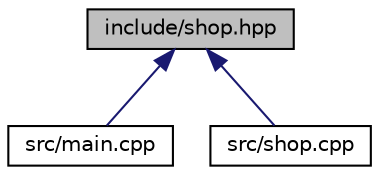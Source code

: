 digraph "include/shop.hpp"
{
 // LATEX_PDF_SIZE
  edge [fontname="Helvetica",fontsize="10",labelfontname="Helvetica",labelfontsize="10"];
  node [fontname="Helvetica",fontsize="10",shape=record];
  Node1 [label="include/shop.hpp",height=0.2,width=0.4,color="black", fillcolor="grey75", style="filled", fontcolor="black",tooltip="Classe principal com a lógica do shop."];
  Node1 -> Node2 [dir="back",color="midnightblue",fontsize="10",style="solid",fontname="Helvetica"];
  Node2 [label="src/main.cpp",height=0.2,width=0.4,color="black", fillcolor="white", style="filled",URL="$main_8cpp.html",tooltip=" "];
  Node1 -> Node3 [dir="back",color="midnightblue",fontsize="10",style="solid",fontname="Helvetica"];
  Node3 [label="src/shop.cpp",height=0.2,width=0.4,color="black", fillcolor="white", style="filled",URL="$shop_8cpp.html",tooltip=" "];
}
